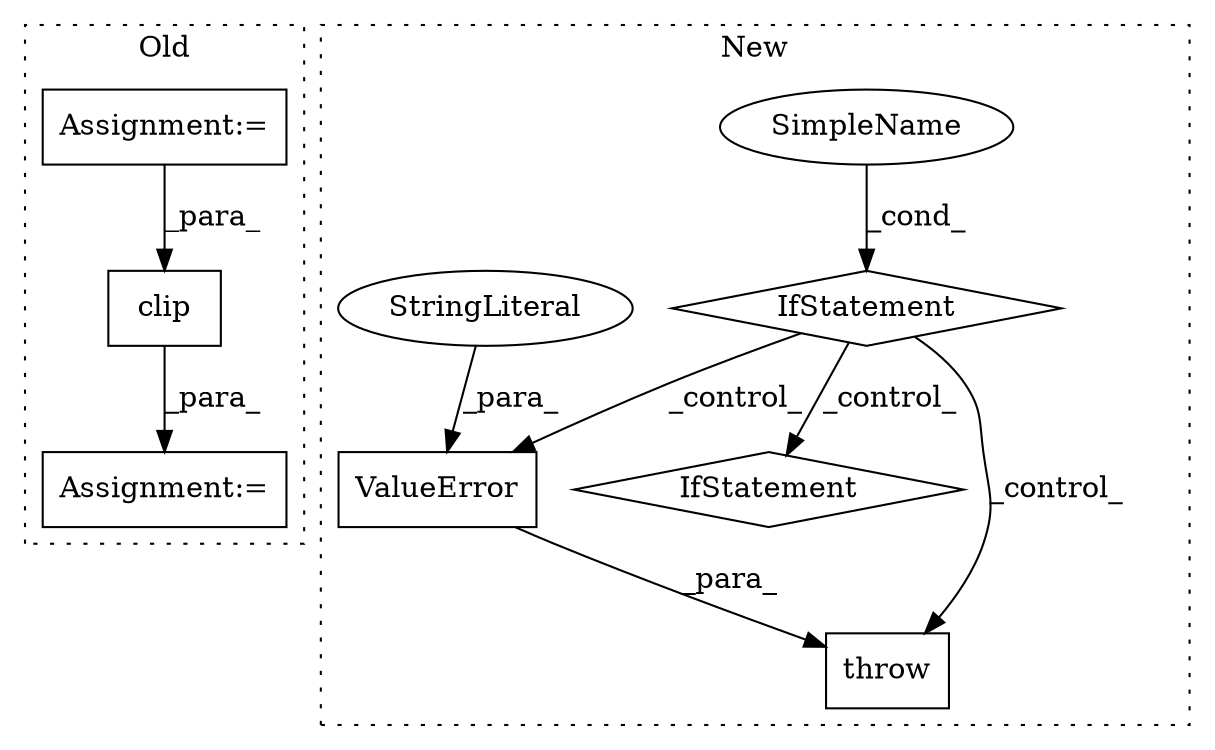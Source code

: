 digraph G {
subgraph cluster0 {
1 [label="clip" a="32" s="1305,1346" l="5,1" shape="box"];
8 [label="Assignment:=" a="7" s="1024" l="6" shape="box"];
9 [label="Assignment:=" a="7" s="1298" l="1" shape="box"];
label = "Old";
style="dotted";
}
subgraph cluster1 {
2 [label="throw" a="53" s="1048" l="6" shape="box"];
3 [label="IfStatement" a="25" s="1017,1038" l="4,2" shape="diamond"];
4 [label="SimpleName" a="42" s="" l="" shape="ellipse"];
5 [label="IfStatement" a="25" s="1481,1542" l="4,2" shape="diamond"];
6 [label="ValueError" a="32" s="1054,1155" l="11,1" shape="box"];
7 [label="StringLiteral" a="45" s="1065" l="90" shape="ellipse"];
label = "New";
style="dotted";
}
1 -> 9 [label="_para_"];
3 -> 2 [label="_control_"];
3 -> 6 [label="_control_"];
3 -> 5 [label="_control_"];
4 -> 3 [label="_cond_"];
6 -> 2 [label="_para_"];
7 -> 6 [label="_para_"];
8 -> 1 [label="_para_"];
}